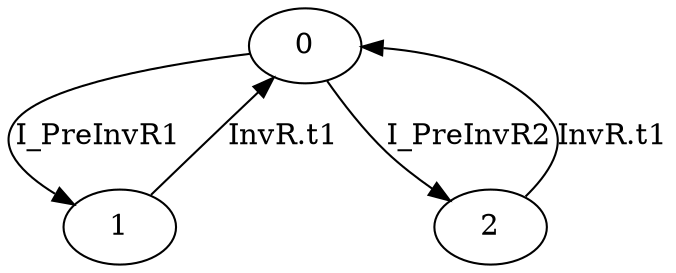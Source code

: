 digraph SENDER {
0 -> 1 [ label="I_PreInvR1" ];
1 -> 0 [ label="InvR.t1" ];
0 -> 2 [ label="I_PreInvR2" ];
2 -> 0 [ label="InvR.t1" ];
}
